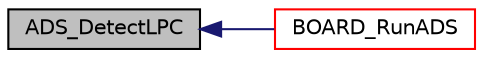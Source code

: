 digraph "ADS_DetectLPC"
{
  edge [fontname="Helvetica",fontsize="10",labelfontname="Helvetica",labelfontsize="10"];
  node [fontname="Helvetica",fontsize="10",shape=record];
  rankdir="LR";
  Node14 [label="ADS_DetectLPC",height=0.2,width=0.4,color="black", fillcolor="grey75", style="filled", fontcolor="black"];
  Node14 -> Node15 [dir="back",color="midnightblue",fontsize="10",style="solid",fontname="Helvetica"];
  Node15 [label="BOARD_RunADS",height=0.2,width=0.4,color="red", fillcolor="white", style="filled",URL="$qn_2auto__detection__service_8h.html#a95285f14f6707e326e523c82d926c900",tooltip="The function to register Application Name and initialte ADS. "];
}
